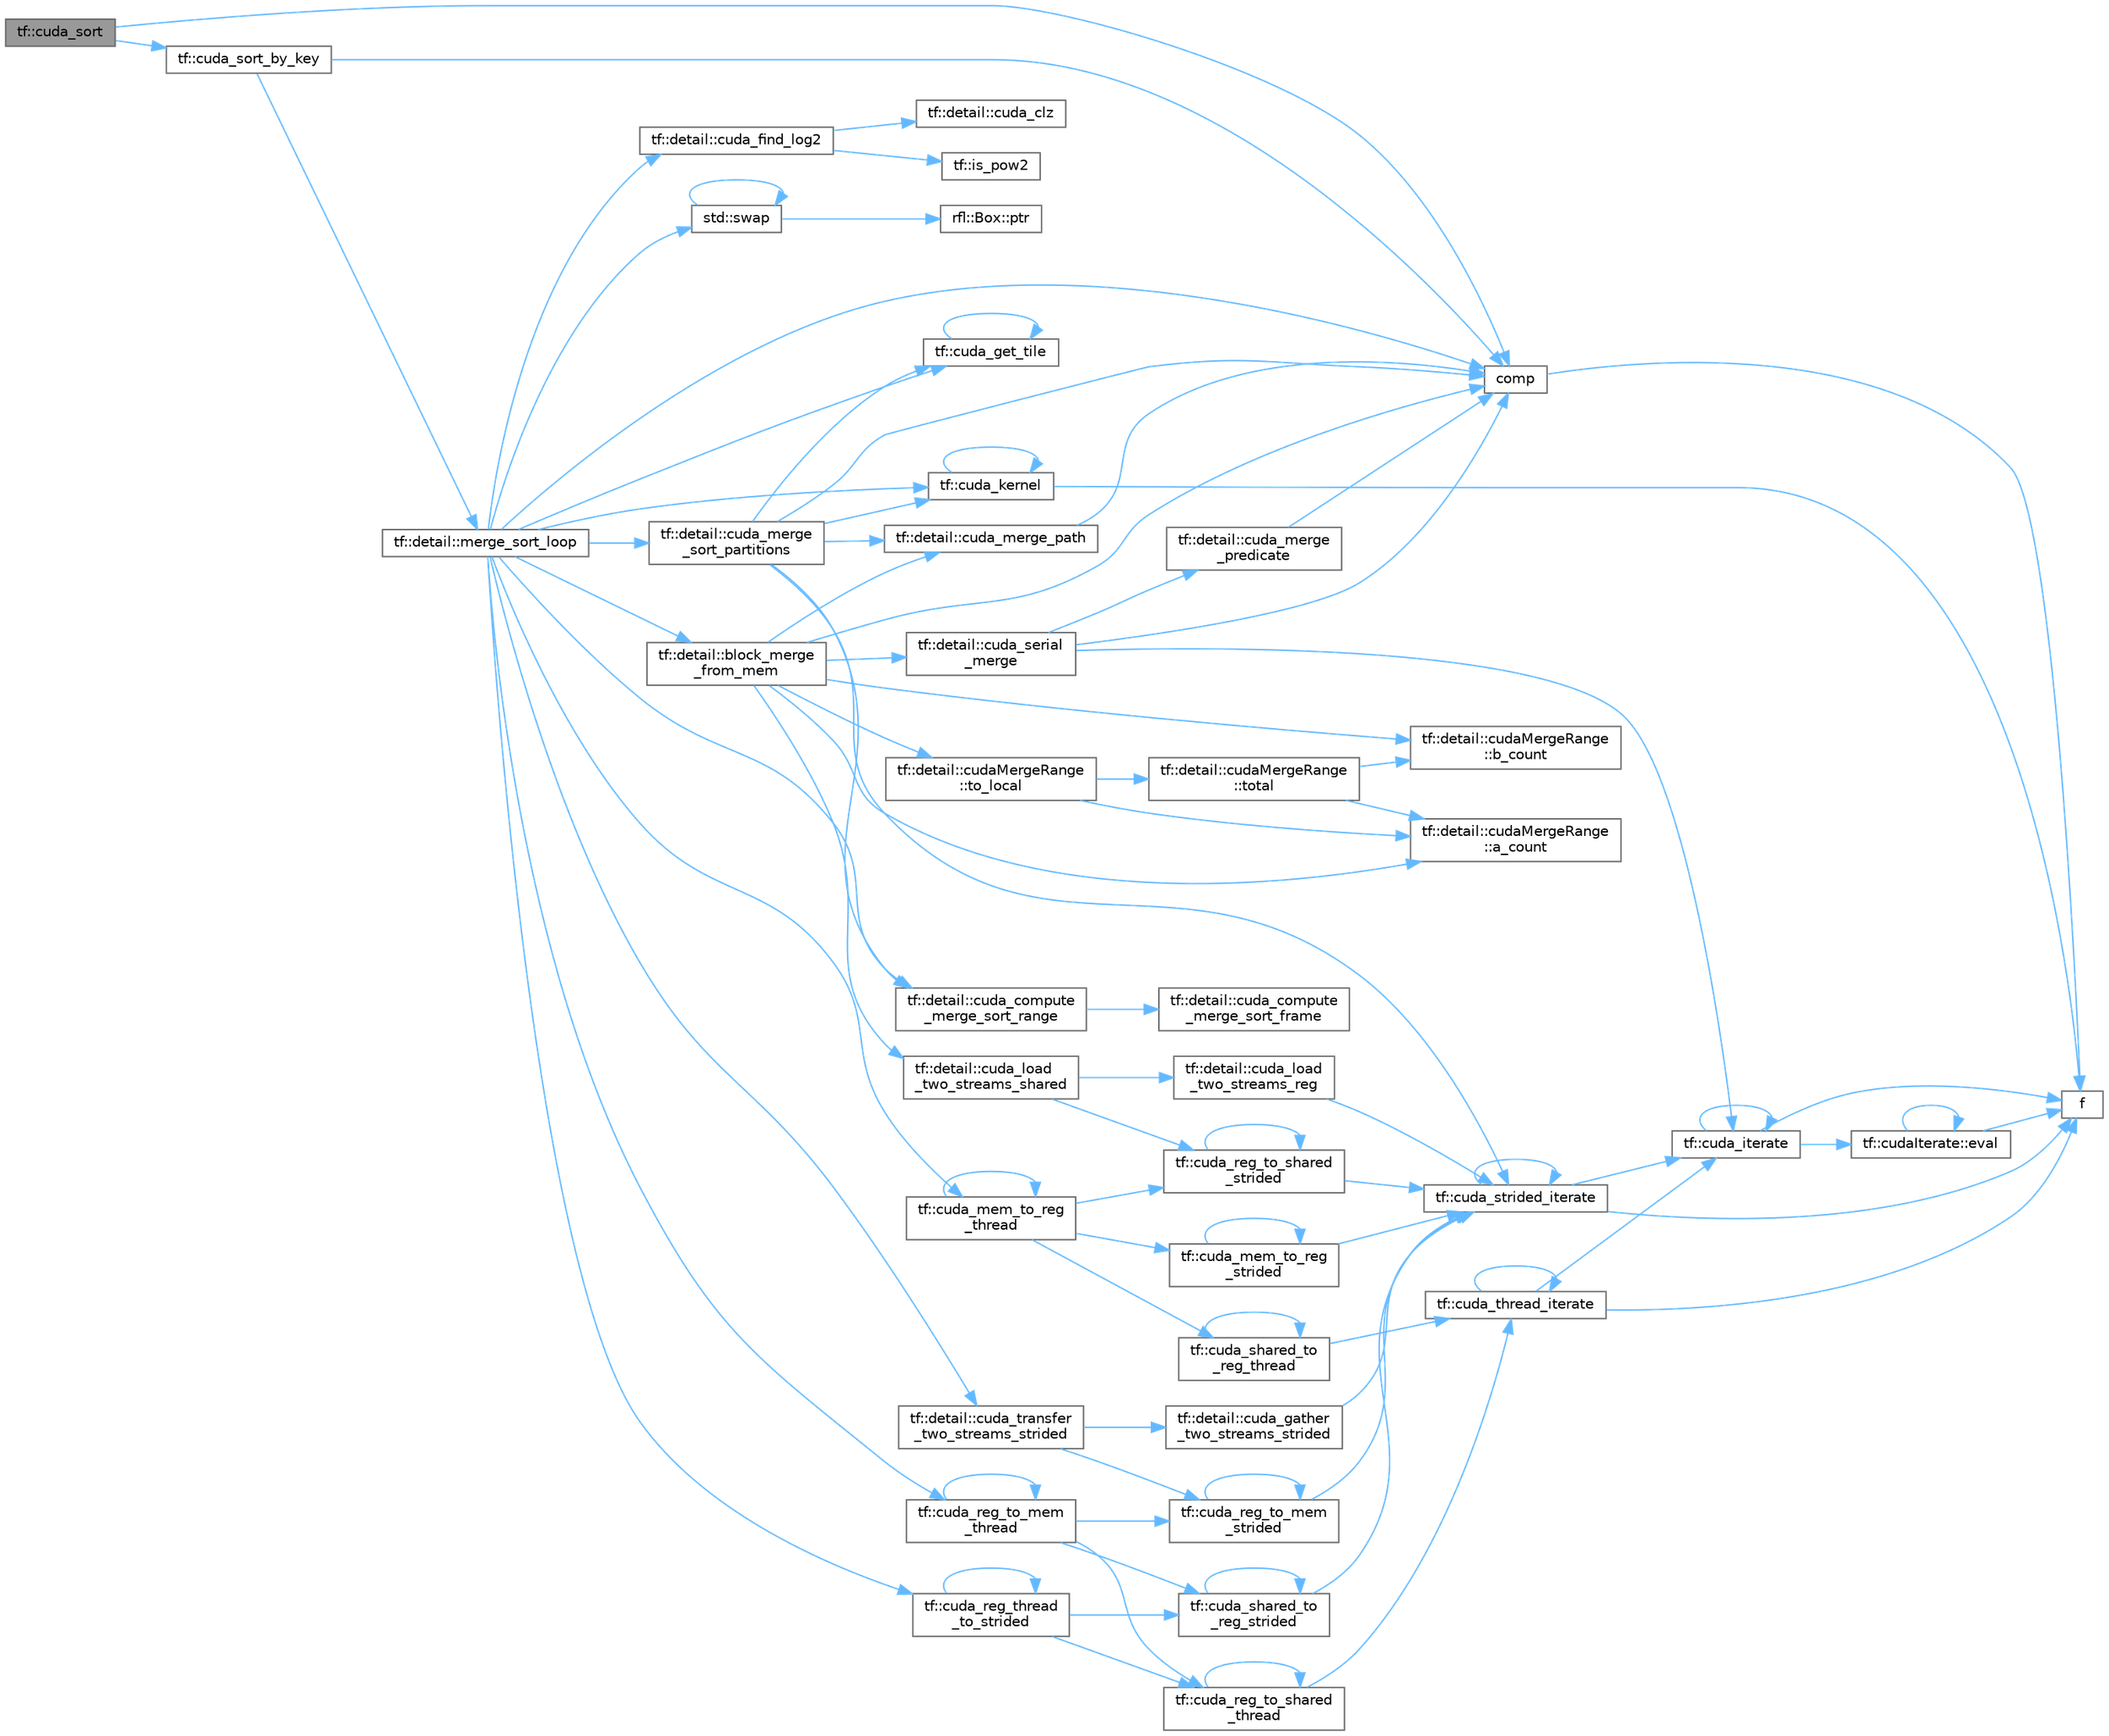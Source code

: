 digraph "tf::cuda_sort"
{
 // LATEX_PDF_SIZE
  bgcolor="transparent";
  edge [fontname=Helvetica,fontsize=10,labelfontname=Helvetica,labelfontsize=10];
  node [fontname=Helvetica,fontsize=10,shape=box,height=0.2,width=0.4];
  rankdir="LR";
  Node1 [id="Node000001",label="tf::cuda_sort",height=0.2,width=0.4,color="gray40", fillcolor="grey60", style="filled", fontcolor="black",tooltip="performs asynchronous key-only sort on a range of items"];
  Node1 -> Node2 [id="edge1_Node000001_Node000002",color="steelblue1",style="solid",tooltip=" "];
  Node2 [id="Node000002",label="comp",height=0.2,width=0.4,color="grey40", fillcolor="white", style="filled",URL="$external_2taskflow_2sandbox_2jacobi_2main_8cpp.html#aaa178026ff13e667efcb0104a55252e7",tooltip=" "];
  Node2 -> Node3 [id="edge2_Node000002_Node000003",color="steelblue1",style="solid",tooltip=" "];
  Node3 [id="Node000003",label="f",height=0.2,width=0.4,color="grey40", fillcolor="white", style="filled",URL="$cxx11__tensor__map_8cpp.html#a7f507fea02198f6cb81c86640c7b1a4e",tooltip=" "];
  Node1 -> Node4 [id="edge3_Node000001_Node000004",color="steelblue1",style="solid",tooltip=" "];
  Node4 [id="Node000004",label="tf::cuda_sort_by_key",height=0.2,width=0.4,color="grey40", fillcolor="white", style="filled",URL="$namespacetf.html#a3461b9179221dd7230ce2a0e45156c7f",tooltip="performs asynchronous key-value sort on a range of items"];
  Node4 -> Node2 [id="edge4_Node000004_Node000002",color="steelblue1",style="solid",tooltip=" "];
  Node4 -> Node5 [id="edge5_Node000004_Node000005",color="steelblue1",style="solid",tooltip=" "];
  Node5 [id="Node000005",label="tf::detail::merge_sort_loop",height=0.2,width=0.4,color="grey40", fillcolor="white", style="filled",URL="$namespacetf_1_1detail.html#a1d70c013b280d4f811275e892af15c18",tooltip=" "];
  Node5 -> Node6 [id="edge6_Node000005_Node000006",color="steelblue1",style="solid",tooltip=" "];
  Node6 [id="Node000006",label="tf::detail::block_merge\l_from_mem",height=0.2,width=0.4,color="grey40", fillcolor="white", style="filled",URL="$namespacetf_1_1detail.html#a79b4c5f2bace6ae958abd8573e00a849",tooltip=" "];
  Node6 -> Node7 [id="edge7_Node000006_Node000007",color="steelblue1",style="solid",tooltip=" "];
  Node7 [id="Node000007",label="tf::detail::cudaMergeRange\l::a_count",height=0.2,width=0.4,color="grey40", fillcolor="white", style="filled",URL="$structtf_1_1detail_1_1cuda_merge_range.html#a52c11fca5a95552bb4cad3d1a4699182",tooltip=" "];
  Node6 -> Node8 [id="edge8_Node000006_Node000008",color="steelblue1",style="solid",tooltip=" "];
  Node8 [id="Node000008",label="tf::detail::cudaMergeRange\l::b_count",height=0.2,width=0.4,color="grey40", fillcolor="white", style="filled",URL="$structtf_1_1detail_1_1cuda_merge_range.html#a3bb9b4b36698fd65e61835db26365f2b",tooltip=" "];
  Node6 -> Node2 [id="edge9_Node000006_Node000002",color="steelblue1",style="solid",tooltip=" "];
  Node6 -> Node9 [id="edge10_Node000006_Node000009",color="steelblue1",style="solid",tooltip=" "];
  Node9 [id="Node000009",label="tf::detail::cuda_load\l_two_streams_shared",height=0.2,width=0.4,color="grey40", fillcolor="white", style="filled",URL="$namespacetf_1_1detail.html#a6da5d76af53a630241f6aade1bf76969",tooltip=" "];
  Node9 -> Node10 [id="edge11_Node000009_Node000010",color="steelblue1",style="solid",tooltip=" "];
  Node10 [id="Node000010",label="tf::detail::cuda_load\l_two_streams_reg",height=0.2,width=0.4,color="grey40", fillcolor="white", style="filled",URL="$namespacetf_1_1detail.html#a433a26ef6a2aa8e1d737fea93a42ecf4",tooltip=" "];
  Node10 -> Node11 [id="edge12_Node000010_Node000011",color="steelblue1",style="solid",tooltip=" "];
  Node11 [id="Node000011",label="tf::cuda_strided_iterate",height=0.2,width=0.4,color="grey40", fillcolor="white", style="filled",URL="$namespacetf.html#a24db9e13fd26535886a7efc723ec1477",tooltip=" "];
  Node11 -> Node12 [id="edge13_Node000011_Node000012",color="steelblue1",style="solid",tooltip=" "];
  Node12 [id="Node000012",label="tf::cuda_iterate",height=0.2,width=0.4,color="grey40", fillcolor="white", style="filled",URL="$namespacetf.html#a55e1e8a489984141bc8e0785cd13f9bc",tooltip=" "];
  Node12 -> Node12 [id="edge14_Node000012_Node000012",color="steelblue1",style="solid",tooltip=" "];
  Node12 -> Node13 [id="edge15_Node000012_Node000013",color="steelblue1",style="solid",tooltip=" "];
  Node13 [id="Node000013",label="tf::cudaIterate::eval",height=0.2,width=0.4,color="grey40", fillcolor="white", style="filled",URL="$structtf_1_1cuda_iterate.html#a46b1c72193af5cdfc8697a57754af6f9",tooltip=" "];
  Node13 -> Node13 [id="edge16_Node000013_Node000013",color="steelblue1",style="solid",tooltip=" "];
  Node13 -> Node3 [id="edge17_Node000013_Node000003",color="steelblue1",style="solid",tooltip=" "];
  Node12 -> Node3 [id="edge18_Node000012_Node000003",color="steelblue1",style="solid",tooltip=" "];
  Node11 -> Node11 [id="edge19_Node000011_Node000011",color="steelblue1",style="solid",tooltip=" "];
  Node11 -> Node3 [id="edge20_Node000011_Node000003",color="steelblue1",style="solid",tooltip=" "];
  Node9 -> Node14 [id="edge21_Node000009_Node000014",color="steelblue1",style="solid",tooltip=" "];
  Node14 [id="Node000014",label="tf::cuda_reg_to_shared\l_strided",height=0.2,width=0.4,color="grey40", fillcolor="white", style="filled",URL="$namespacetf.html#acfa6fec58ffdf6c6b5bc7a03cae5c8f9",tooltip=" "];
  Node14 -> Node14 [id="edge22_Node000014_Node000014",color="steelblue1",style="solid",tooltip=" "];
  Node14 -> Node11 [id="edge23_Node000014_Node000011",color="steelblue1",style="solid",tooltip=" "];
  Node6 -> Node15 [id="edge24_Node000006_Node000015",color="steelblue1",style="solid",tooltip=" "];
  Node15 [id="Node000015",label="tf::detail::cuda_merge_path",height=0.2,width=0.4,color="grey40", fillcolor="white", style="filled",URL="$namespacetf_1_1detail.html#ae9d3db5c9457ebec7cbdd3a3d8c65e94",tooltip=" "];
  Node15 -> Node2 [id="edge25_Node000015_Node000002",color="steelblue1",style="solid",tooltip=" "];
  Node6 -> Node16 [id="edge26_Node000006_Node000016",color="steelblue1",style="solid",tooltip=" "];
  Node16 [id="Node000016",label="tf::detail::cuda_serial\l_merge",height=0.2,width=0.4,color="grey40", fillcolor="white", style="filled",URL="$namespacetf_1_1detail.html#a9d4d00a3dbc0158eac24e4603548bdbd",tooltip=" "];
  Node16 -> Node2 [id="edge27_Node000016_Node000002",color="steelblue1",style="solid",tooltip=" "];
  Node16 -> Node12 [id="edge28_Node000016_Node000012",color="steelblue1",style="solid",tooltip=" "];
  Node16 -> Node17 [id="edge29_Node000016_Node000017",color="steelblue1",style="solid",tooltip=" "];
  Node17 [id="Node000017",label="tf::detail::cuda_merge\l_predicate",height=0.2,width=0.4,color="grey40", fillcolor="white", style="filled",URL="$namespacetf_1_1detail.html#ae27cfa73d1f4b90114cd513e98c56d62",tooltip=" "];
  Node17 -> Node2 [id="edge30_Node000017_Node000002",color="steelblue1",style="solid",tooltip=" "];
  Node6 -> Node18 [id="edge31_Node000006_Node000018",color="steelblue1",style="solid",tooltip=" "];
  Node18 [id="Node000018",label="tf::detail::cudaMergeRange\l::to_local",height=0.2,width=0.4,color="grey40", fillcolor="white", style="filled",URL="$structtf_1_1detail_1_1cuda_merge_range.html#a8c57bb805e4ec8bbd8f6f664ae942829",tooltip=" "];
  Node18 -> Node7 [id="edge32_Node000018_Node000007",color="steelblue1",style="solid",tooltip=" "];
  Node18 -> Node19 [id="edge33_Node000018_Node000019",color="steelblue1",style="solid",tooltip=" "];
  Node19 [id="Node000019",label="tf::detail::cudaMergeRange\l::total",height=0.2,width=0.4,color="grey40", fillcolor="white", style="filled",URL="$structtf_1_1detail_1_1cuda_merge_range.html#add20ad4dc8f69cd4e721c8cd6c980794",tooltip=" "];
  Node19 -> Node7 [id="edge34_Node000019_Node000007",color="steelblue1",style="solid",tooltip=" "];
  Node19 -> Node8 [id="edge35_Node000019_Node000008",color="steelblue1",style="solid",tooltip=" "];
  Node5 -> Node2 [id="edge36_Node000005_Node000002",color="steelblue1",style="solid",tooltip=" "];
  Node5 -> Node20 [id="edge37_Node000005_Node000020",color="steelblue1",style="solid",tooltip=" "];
  Node20 [id="Node000020",label="tf::detail::cuda_compute\l_merge_sort_range",height=0.2,width=0.4,color="grey40", fillcolor="white", style="filled",URL="$namespacetf_1_1detail.html#a1a8d810065126154d47114e93bbfea57",tooltip=" "];
  Node20 -> Node21 [id="edge38_Node000020_Node000021",color="steelblue1",style="solid",tooltip=" "];
  Node21 [id="Node000021",label="tf::detail::cuda_compute\l_merge_sort_frame",height=0.2,width=0.4,color="grey40", fillcolor="white", style="filled",URL="$namespacetf_1_1detail.html#af2d7d0e939a7d1a07ced94221a24683c",tooltip=" "];
  Node5 -> Node22 [id="edge39_Node000005_Node000022",color="steelblue1",style="solid",tooltip=" "];
  Node22 [id="Node000022",label="tf::detail::cuda_find_log2",height=0.2,width=0.4,color="grey40", fillcolor="white", style="filled",URL="$namespacetf_1_1detail.html#a9a76c046987683e12f4a4381d1559a69",tooltip="finds log2(x) and optionally round up to the next integer logarithm."];
  Node22 -> Node23 [id="edge40_Node000022_Node000023",color="steelblue1",style="solid",tooltip=" "];
  Node23 [id="Node000023",label="tf::detail::cuda_clz",height=0.2,width=0.4,color="grey40", fillcolor="white", style="filled",URL="$namespacetf_1_1detail.html#a95a5212f3d79eb1bba3ca3f8e373ae16",tooltip="counts the number of leading zeros starting from the most significant bit"];
  Node22 -> Node24 [id="edge41_Node000022_Node000024",color="steelblue1",style="solid",tooltip=" "];
  Node24 [id="Node000024",label="tf::is_pow2",height=0.2,width=0.4,color="grey40", fillcolor="white", style="filled",URL="$namespacetf.html#a8d48a5014f34a9f97aae5269c2367e38",tooltip="checks if the given number is a power of 2"];
  Node5 -> Node25 [id="edge42_Node000005_Node000025",color="steelblue1",style="solid",tooltip=" "];
  Node25 [id="Node000025",label="tf::cuda_get_tile",height=0.2,width=0.4,color="grey40", fillcolor="white", style="filled",URL="$namespacetf.html#a5a41760b383016bd1cebadcfd7f05476",tooltip=" "];
  Node25 -> Node25 [id="edge43_Node000025_Node000025",color="steelblue1",style="solid",tooltip=" "];
  Node5 -> Node26 [id="edge44_Node000005_Node000026",color="steelblue1",style="solid",tooltip=" "];
  Node26 [id="Node000026",label="tf::cuda_kernel",height=0.2,width=0.4,color="grey40", fillcolor="white", style="filled",URL="$namespacetf.html#a2fa23f4109147679d05a25ee952c4baf",tooltip=" "];
  Node26 -> Node26 [id="edge45_Node000026_Node000026",color="steelblue1",style="solid",tooltip=" "];
  Node26 -> Node3 [id="edge46_Node000026_Node000003",color="steelblue1",style="solid",tooltip=" "];
  Node5 -> Node27 [id="edge47_Node000005_Node000027",color="steelblue1",style="solid",tooltip=" "];
  Node27 [id="Node000027",label="tf::cuda_mem_to_reg\l_thread",height=0.2,width=0.4,color="grey40", fillcolor="white", style="filled",URL="$namespacetf.html#a6927bc7edeed8a199a267e44bd3374c3",tooltip=" "];
  Node27 -> Node28 [id="edge48_Node000027_Node000028",color="steelblue1",style="solid",tooltip=" "];
  Node28 [id="Node000028",label="tf::cuda_mem_to_reg\l_strided",height=0.2,width=0.4,color="grey40", fillcolor="white", style="filled",URL="$namespacetf.html#a3efaad7a8e442f8cf312c296325b0e07",tooltip=" "];
  Node28 -> Node28 [id="edge49_Node000028_Node000028",color="steelblue1",style="solid",tooltip=" "];
  Node28 -> Node11 [id="edge50_Node000028_Node000011",color="steelblue1",style="solid",tooltip=" "];
  Node27 -> Node27 [id="edge51_Node000027_Node000027",color="steelblue1",style="solid",tooltip=" "];
  Node27 -> Node14 [id="edge52_Node000027_Node000014",color="steelblue1",style="solid",tooltip=" "];
  Node27 -> Node29 [id="edge53_Node000027_Node000029",color="steelblue1",style="solid",tooltip=" "];
  Node29 [id="Node000029",label="tf::cuda_shared_to\l_reg_thread",height=0.2,width=0.4,color="grey40", fillcolor="white", style="filled",URL="$namespacetf.html#a42f69aa70825e78de438e4b86bb4df6b",tooltip=" "];
  Node29 -> Node29 [id="edge54_Node000029_Node000029",color="steelblue1",style="solid",tooltip=" "];
  Node29 -> Node30 [id="edge55_Node000029_Node000030",color="steelblue1",style="solid",tooltip=" "];
  Node30 [id="Node000030",label="tf::cuda_thread_iterate",height=0.2,width=0.4,color="grey40", fillcolor="white", style="filled",URL="$namespacetf.html#a288da5501602904a1180bf79d099c29d",tooltip=" "];
  Node30 -> Node12 [id="edge56_Node000030_Node000012",color="steelblue1",style="solid",tooltip=" "];
  Node30 -> Node30 [id="edge57_Node000030_Node000030",color="steelblue1",style="solid",tooltip=" "];
  Node30 -> Node3 [id="edge58_Node000030_Node000003",color="steelblue1",style="solid",tooltip=" "];
  Node5 -> Node31 [id="edge59_Node000005_Node000031",color="steelblue1",style="solid",tooltip=" "];
  Node31 [id="Node000031",label="tf::detail::cuda_merge\l_sort_partitions",height=0.2,width=0.4,color="grey40", fillcolor="white", style="filled",URL="$namespacetf_1_1detail.html#ab4d357fb63d82334ea784ee72beaf600",tooltip=" "];
  Node31 -> Node2 [id="edge60_Node000031_Node000002",color="steelblue1",style="solid",tooltip=" "];
  Node31 -> Node20 [id="edge61_Node000031_Node000020",color="steelblue1",style="solid",tooltip=" "];
  Node31 -> Node25 [id="edge62_Node000031_Node000025",color="steelblue1",style="solid",tooltip=" "];
  Node31 -> Node26 [id="edge63_Node000031_Node000026",color="steelblue1",style="solid",tooltip=" "];
  Node31 -> Node15 [id="edge64_Node000031_Node000015",color="steelblue1",style="solid",tooltip=" "];
  Node31 -> Node11 [id="edge65_Node000031_Node000011",color="steelblue1",style="solid",tooltip=" "];
  Node5 -> Node32 [id="edge66_Node000005_Node000032",color="steelblue1",style="solid",tooltip=" "];
  Node32 [id="Node000032",label="tf::cuda_reg_thread\l_to_strided",height=0.2,width=0.4,color="grey40", fillcolor="white", style="filled",URL="$namespacetf.html#ac670e8234ab71b14dfcccb87074b69de",tooltip=" "];
  Node32 -> Node32 [id="edge67_Node000032_Node000032",color="steelblue1",style="solid",tooltip=" "];
  Node32 -> Node33 [id="edge68_Node000032_Node000033",color="steelblue1",style="solid",tooltip=" "];
  Node33 [id="Node000033",label="tf::cuda_reg_to_shared\l_thread",height=0.2,width=0.4,color="grey40", fillcolor="white", style="filled",URL="$namespacetf.html#acd55bba23e1c41278644438a91cf218b",tooltip=" "];
  Node33 -> Node33 [id="edge69_Node000033_Node000033",color="steelblue1",style="solid",tooltip=" "];
  Node33 -> Node30 [id="edge70_Node000033_Node000030",color="steelblue1",style="solid",tooltip=" "];
  Node32 -> Node34 [id="edge71_Node000032_Node000034",color="steelblue1",style="solid",tooltip=" "];
  Node34 [id="Node000034",label="tf::cuda_shared_to\l_reg_strided",height=0.2,width=0.4,color="grey40", fillcolor="white", style="filled",URL="$namespacetf.html#a294341daedde7faf20458b0340b7dfbd",tooltip=" "];
  Node34 -> Node34 [id="edge72_Node000034_Node000034",color="steelblue1",style="solid",tooltip=" "];
  Node34 -> Node11 [id="edge73_Node000034_Node000011",color="steelblue1",style="solid",tooltip=" "];
  Node5 -> Node35 [id="edge74_Node000005_Node000035",color="steelblue1",style="solid",tooltip=" "];
  Node35 [id="Node000035",label="tf::cuda_reg_to_mem\l_thread",height=0.2,width=0.4,color="grey40", fillcolor="white", style="filled",URL="$namespacetf.html#a9b1d7b2192743447b2f0206b4510977f",tooltip=" "];
  Node35 -> Node36 [id="edge75_Node000035_Node000036",color="steelblue1",style="solid",tooltip=" "];
  Node36 [id="Node000036",label="tf::cuda_reg_to_mem\l_strided",height=0.2,width=0.4,color="grey40", fillcolor="white", style="filled",URL="$namespacetf.html#adcdfb49dbb7da485e93fc0928cd24173",tooltip=" "];
  Node36 -> Node36 [id="edge76_Node000036_Node000036",color="steelblue1",style="solid",tooltip=" "];
  Node36 -> Node11 [id="edge77_Node000036_Node000011",color="steelblue1",style="solid",tooltip=" "];
  Node35 -> Node35 [id="edge78_Node000035_Node000035",color="steelblue1",style="solid",tooltip=" "];
  Node35 -> Node33 [id="edge79_Node000035_Node000033",color="steelblue1",style="solid",tooltip=" "];
  Node35 -> Node34 [id="edge80_Node000035_Node000034",color="steelblue1",style="solid",tooltip=" "];
  Node5 -> Node37 [id="edge81_Node000005_Node000037",color="steelblue1",style="solid",tooltip=" "];
  Node37 [id="Node000037",label="tf::detail::cuda_transfer\l_two_streams_strided",height=0.2,width=0.4,color="grey40", fillcolor="white", style="filled",URL="$namespacetf_1_1detail.html#ac4e1e83b946b3ef78e5dcb3e9bfc3c48",tooltip=" "];
  Node37 -> Node38 [id="edge82_Node000037_Node000038",color="steelblue1",style="solid",tooltip=" "];
  Node38 [id="Node000038",label="tf::detail::cuda_gather\l_two_streams_strided",height=0.2,width=0.4,color="grey40", fillcolor="white", style="filled",URL="$namespacetf_1_1detail.html#afefa562dcaa4b71ace44ee6b4be764d6",tooltip=" "];
  Node38 -> Node11 [id="edge83_Node000038_Node000011",color="steelblue1",style="solid",tooltip=" "];
  Node37 -> Node36 [id="edge84_Node000037_Node000036",color="steelblue1",style="solid",tooltip=" "];
  Node5 -> Node39 [id="edge85_Node000005_Node000039",color="steelblue1",style="solid",tooltip=" "];
  Node39 [id="Node000039",label="std::swap",height=0.2,width=0.4,color="grey40", fillcolor="white", style="filled",URL="$namespacestd.html#a3acbe51b6415e9284430194bf04944e1",tooltip=" "];
  Node39 -> Node40 [id="edge86_Node000039_Node000040",color="steelblue1",style="solid",tooltip=" "];
  Node40 [id="Node000040",label="rfl::Box::ptr",height=0.2,width=0.4,color="grey40", fillcolor="white", style="filled",URL="$classrfl_1_1_box.html#a2edf048a6e6bea174db329e6ce7cf3df",tooltip="Returns the underlying unique_ptr"];
  Node39 -> Node39 [id="edge87_Node000039_Node000039",color="steelblue1",style="solid",tooltip=" "];
}
